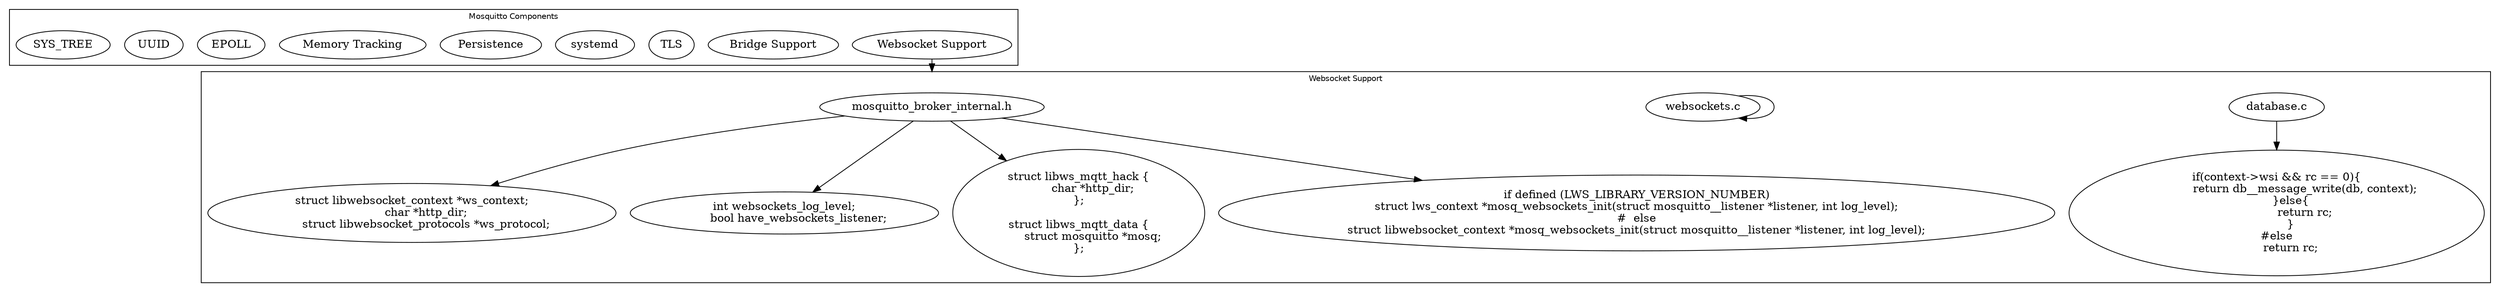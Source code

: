 // Testing auto-constructing a simple digraph from the feature identification process.
digraph G {
	graph [fontsize=10 fontname="Helvetica" compound=true];

	subgraph cluster_components {
		label="Mosquitto Components";
		"Websocket Support";
		"Bridge Support";
		"TLS";
		"systemd";
		"Persistence";
		"Memory Tracking";
		"EPOLL";
		"UUID";
		"SYS_TREE";
	}

	subgraph cluster_ws {
		label="Websocket Support";

		// Implementation in database.c
		"database.c" -> "if(context->wsi && rc == 0){
		return db__message_write(db, context);
	}else{
		return rc;
	}
#else
	return rc;";

		// Implementation in websockets.c
		"websockets.c" -> "websockets.c";

		// Implementation in .h
		"mosquitto_broker_internal.h" -> "struct libwebsocket_context *ws_context;
	char *http_dir;
	struct libwebsocket_protocols *ws_protocol;";
		"mosquitto_broker_internal.h" -> "int websockets_log_level;
	bool have_websockets_listener;";
		"mosquitto_broker_internal.h" -> "struct libws_mqtt_hack {
	char *http_dir;
};

struct libws_mqtt_data {
	struct mosquitto *mosq;
};";
		"mosquitto_broker_internal.h" -> "if defined (LWS_LIBRARY_VERSION_NUMBER)
struct lws_context *mosq_websockets_init(struct mosquitto__listener *listener, int log_level);
#  else
struct libwebsocket_context *mosq_websockets_init(struct mosquitto__listener *listener, int log_level);";


	}

	"Websocket Support" -> "mosquitto_broker_internal.h" [lhead=cluster_ws];

}
